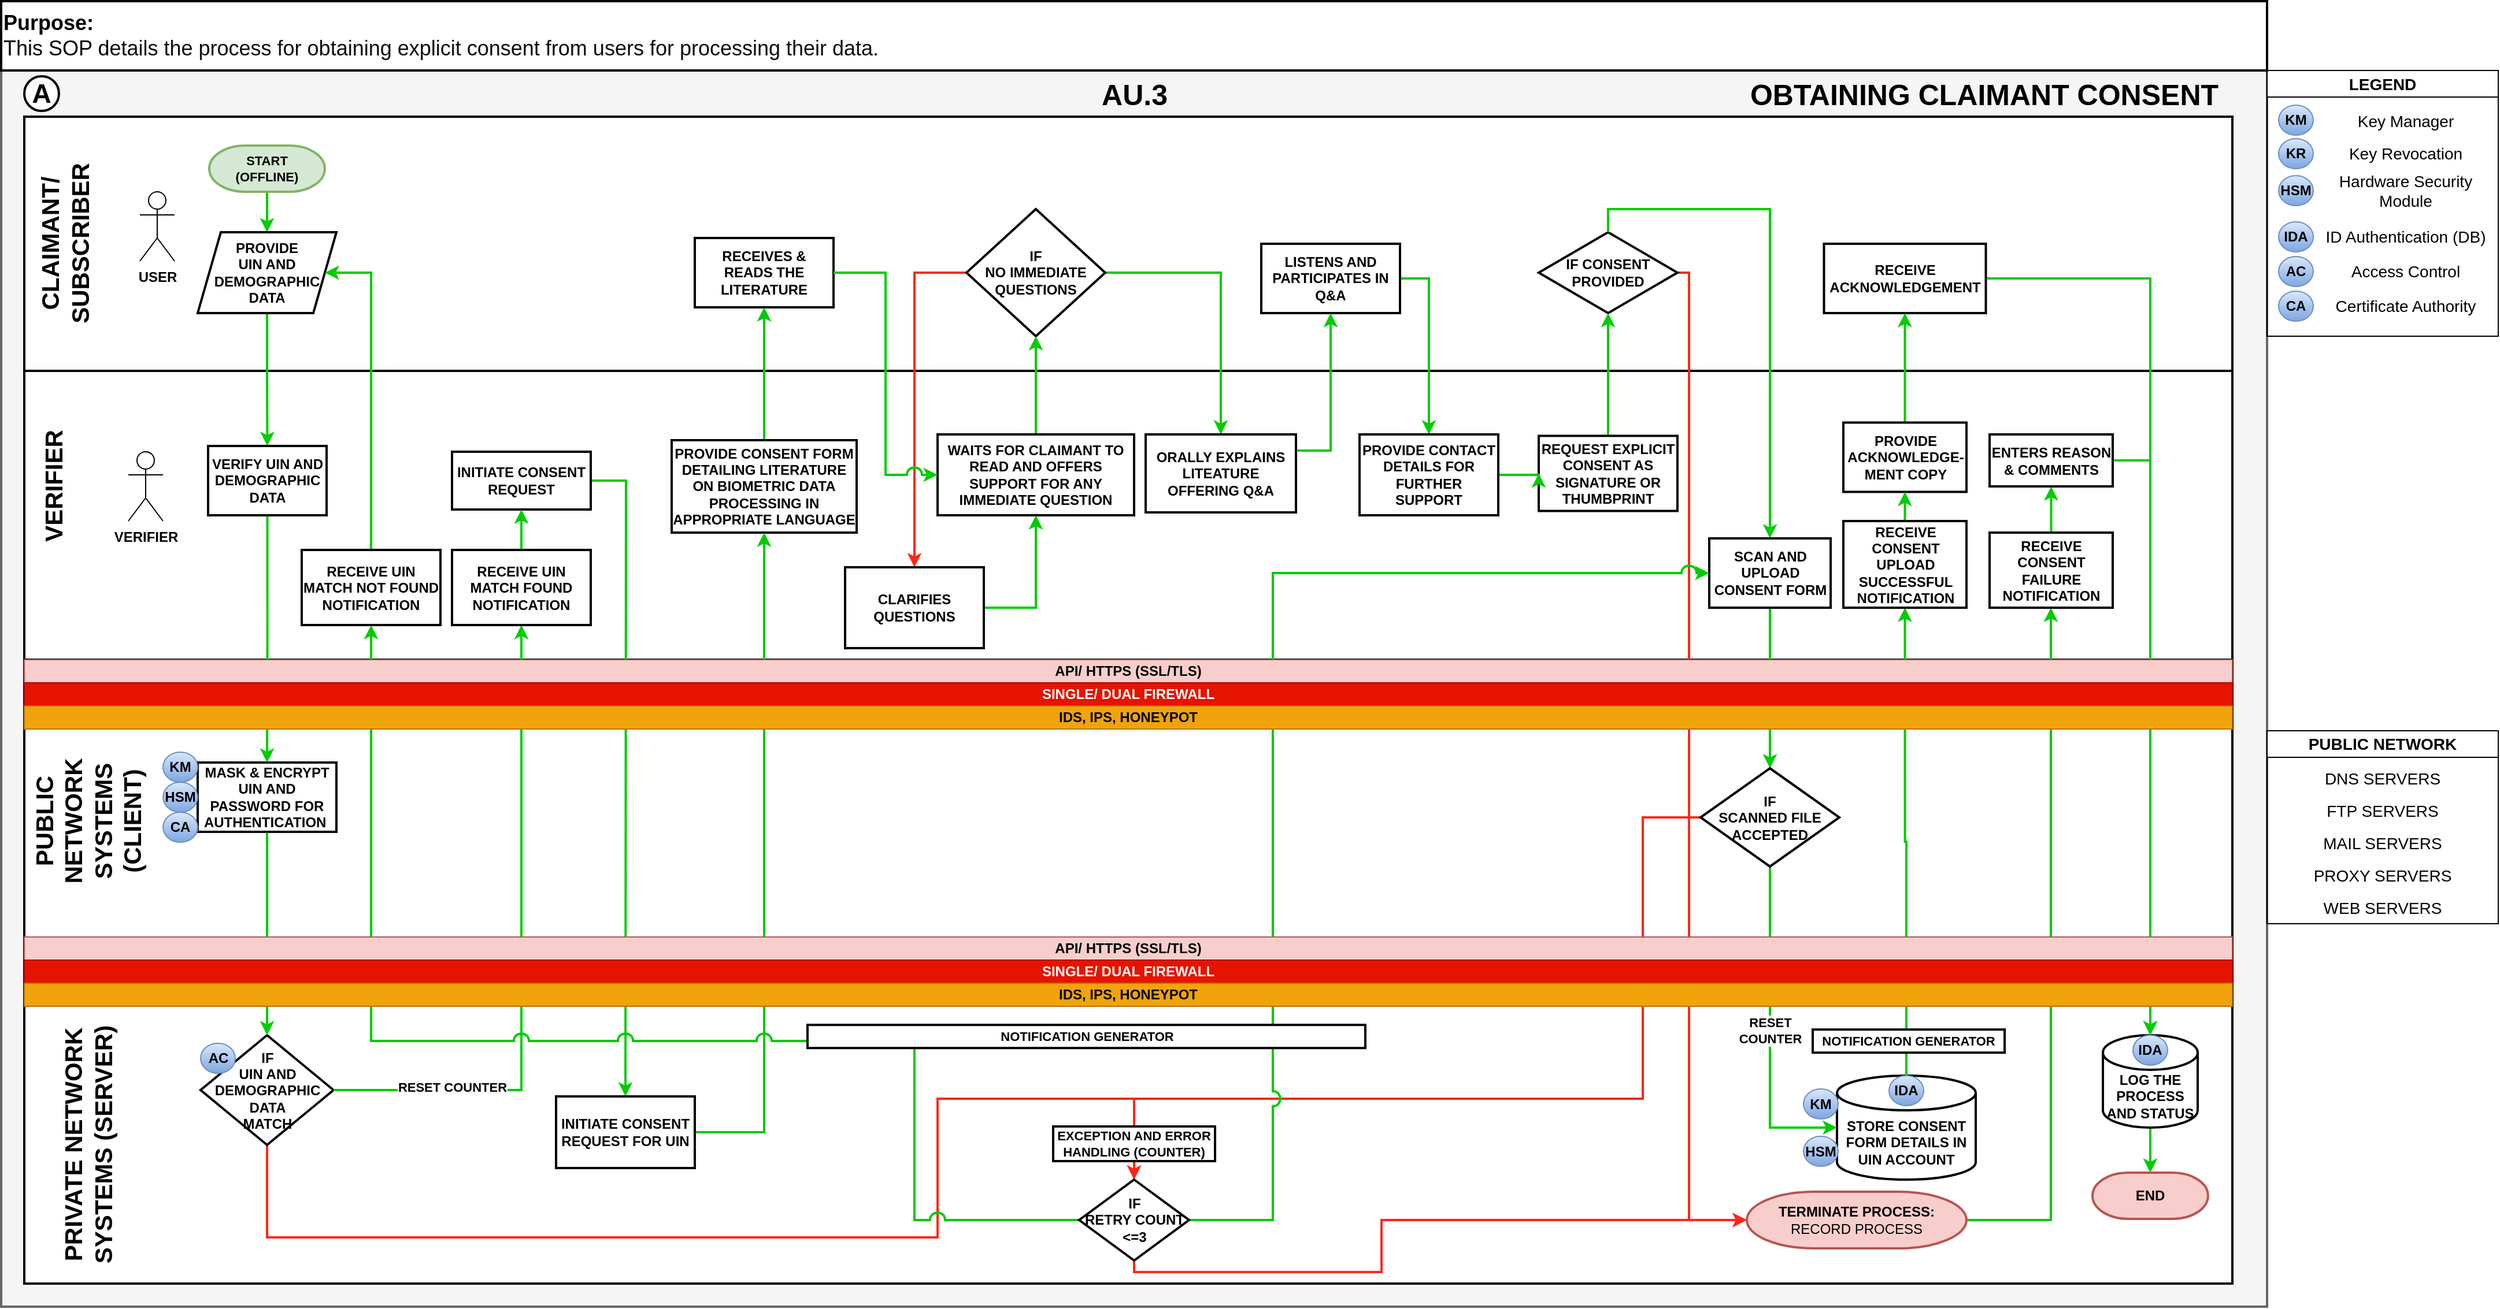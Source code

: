 <mxfile version="24.1.0" type="device">
  <diagram id="tNvNsEMvDkDMT7WeLGfM" name="Page-1">
    <mxGraphModel dx="2970" dy="629" grid="1" gridSize="10" guides="1" tooltips="1" connect="1" arrows="1" fold="1" page="1" pageScale="1" pageWidth="1920" pageHeight="1200" math="0" shadow="0">
      <root>
        <mxCell id="0" />
        <mxCell id="1" parent="0" />
        <mxCell id="E5M4O6Q0sdLkuVF7K7NS-40" value="" style="rounded=0;whiteSpace=wrap;html=1;fontSize=22;fillColor=#f5f5f5;fontColor=#333333;strokeColor=#666666;direction=east;strokeWidth=2;fontStyle=1" parent="1" vertex="1">
          <mxGeometry x="-150" y="120" width="1960" height="1070" as="geometry" />
        </mxCell>
        <mxCell id="_vOd7280G5e7iA6d7c9s-8" value="" style="rounded=0;whiteSpace=wrap;html=1;fontSize=25;strokeWidth=2;fontStyle=1" parent="1" vertex="1">
          <mxGeometry x="-130" y="630" width="1910" height="260" as="geometry" />
        </mxCell>
        <mxCell id="3YjntON_A2WyxVC3kMfs-15" value="" style="rounded=0;whiteSpace=wrap;html=1;fontSize=25;strokeWidth=2;fontStyle=1" parent="1" vertex="1">
          <mxGeometry x="-130" y="890" width="1910" height="280" as="geometry" />
        </mxCell>
        <mxCell id="E5M4O6Q0sdLkuVF7K7NS-34" value="" style="rounded=0;whiteSpace=wrap;html=1;fontSize=25;strokeWidth=2;fontStyle=1" parent="1" vertex="1">
          <mxGeometry x="-130" y="160" width="1910" height="220" as="geometry" />
        </mxCell>
        <mxCell id="E5M4O6Q0sdLkuVF7K7NS-37" value="" style="rounded=0;whiteSpace=wrap;html=1;fontSize=25;strokeWidth=2;fontStyle=1" parent="1" vertex="1">
          <mxGeometry x="-130" y="380" width="1910" height="250" as="geometry" />
        </mxCell>
        <mxCell id="E5M4O6Q0sdLkuVF7K7NS-1" value="AU.3" style="text;html=1;align=center;verticalAlign=middle;resizable=0;points=[];autosize=1;strokeColor=none;fillColor=none;strokeWidth=2;fontStyle=1;fontSize=25;" parent="1" vertex="1">
          <mxGeometry x="790" y="120" width="80" height="40" as="geometry" />
        </mxCell>
        <mxCell id="E5M4O6Q0sdLkuVF7K7NS-2" value="RECEIVES &amp;amp; READS THE LITERATURE" style="rounded=0;whiteSpace=wrap;html=1;strokeWidth=2;fontStyle=1" parent="1" vertex="1">
          <mxGeometry x="450" y="265" width="120" height="60" as="geometry" />
        </mxCell>
        <mxCell id="3YjntON_A2WyxVC3kMfs-30" style="edgeStyle=orthogonalEdgeStyle;rounded=0;orthogonalLoop=1;jettySize=auto;html=1;exitX=1;exitY=0.5;exitDx=0;exitDy=0;entryX=0.5;entryY=0;entryDx=0;entryDy=0;strokeColor=#00CC00;strokeWidth=2;fontStyle=1;" parent="1" source="E5M4O6Q0sdLkuVF7K7NS-3" target="E5M4O6Q0sdLkuVF7K7NS-9" edge="1">
          <mxGeometry relative="1" as="geometry">
            <Array as="points">
              <mxPoint x="905" y="295" />
            </Array>
          </mxGeometry>
        </mxCell>
        <mxCell id="3YjntON_A2WyxVC3kMfs-31" style="edgeStyle=orthogonalEdgeStyle;rounded=0;orthogonalLoop=1;jettySize=auto;html=1;exitX=0;exitY=0.5;exitDx=0;exitDy=0;entryX=0.5;entryY=0;entryDx=0;entryDy=0;strokeColor=#FF2617;strokeWidth=2;fontStyle=1;" parent="1" source="E5M4O6Q0sdLkuVF7K7NS-3" target="E5M4O6Q0sdLkuVF7K7NS-13" edge="1">
          <mxGeometry relative="1" as="geometry" />
        </mxCell>
        <mxCell id="E5M4O6Q0sdLkuVF7K7NS-3" value="IF &lt;br&gt;NO IMMEDIATE QUESTIONS" style="rhombus;whiteSpace=wrap;html=1;strokeWidth=2;fontStyle=1" parent="1" vertex="1">
          <mxGeometry x="685" y="240" width="120" height="110" as="geometry" />
        </mxCell>
        <mxCell id="3YjntON_A2WyxVC3kMfs-11" style="edgeStyle=orthogonalEdgeStyle;rounded=0;orthogonalLoop=1;jettySize=auto;html=1;exitX=1;exitY=0.5;exitDx=0;exitDy=0;entryX=0.5;entryY=0;entryDx=0;entryDy=0;strokeColor=#00CC00;strokeWidth=2;fontStyle=1;" parent="1" source="E5M4O6Q0sdLkuVF7K7NS-4" target="3YjntON_A2WyxVC3kMfs-10" edge="1">
          <mxGeometry relative="1" as="geometry" />
        </mxCell>
        <mxCell id="E5M4O6Q0sdLkuVF7K7NS-4" value="RECEIVE ACKNOWLEDGEMENT" style="rounded=0;whiteSpace=wrap;html=1;strokeWidth=2;fontStyle=1" parent="1" vertex="1">
          <mxGeometry x="1426.75" y="270" width="140" height="60" as="geometry" />
        </mxCell>
        <mxCell id="E5M4O6Q0sdLkuVF7K7NS-24" style="edgeStyle=orthogonalEdgeStyle;rounded=0;orthogonalLoop=1;jettySize=auto;html=1;exitX=0.5;exitY=1;exitDx=0;exitDy=0;entryX=0.5;entryY=0;entryDx=0;entryDy=0;strokeColor=#00CC00;strokeWidth=2;fontStyle=1" parent="1" source="3YjntON_A2WyxVC3kMfs-35" target="3YjntON_A2WyxVC3kMfs-55" edge="1">
          <mxGeometry relative="1" as="geometry" />
        </mxCell>
        <mxCell id="3YjntON_A2WyxVC3kMfs-8" style="edgeStyle=orthogonalEdgeStyle;rounded=0;orthogonalLoop=1;jettySize=auto;html=1;exitX=1;exitY=0.5;exitDx=0;exitDy=0;entryX=0;entryY=0.5;entryDx=0;entryDy=0;entryPerimeter=0;strokeColor=#FF2617;strokeWidth=2;fontStyle=1;" parent="1" source="E5M4O6Q0sdLkuVF7K7NS-5" target="3YjntON_A2WyxVC3kMfs-7" edge="1">
          <mxGeometry relative="1" as="geometry">
            <Array as="points">
              <mxPoint x="1310" y="295" />
              <mxPoint x="1310" y="1115" />
            </Array>
          </mxGeometry>
        </mxCell>
        <mxCell id="E5M4O6Q0sdLkuVF7K7NS-5" value="IF CONSENT PROVIDED" style="rounded=0;whiteSpace=wrap;html=1;strokeWidth=2;fontStyle=1;shape=rhombus;perimeter=rhombusPerimeter;" parent="1" vertex="1">
          <mxGeometry x="1180" y="260" width="120" height="70" as="geometry" />
        </mxCell>
        <mxCell id="E5M4O6Q0sdLkuVF7K7NS-20" style="edgeStyle=orthogonalEdgeStyle;rounded=0;orthogonalLoop=1;jettySize=auto;html=1;exitX=1;exitY=0.5;exitDx=0;exitDy=0;entryX=0.5;entryY=0;entryDx=0;entryDy=0;strokeColor=#00CC00;strokeWidth=2;fontStyle=1" parent="1" source="E5M4O6Q0sdLkuVF7K7NS-6" target="E5M4O6Q0sdLkuVF7K7NS-14" edge="1">
          <mxGeometry relative="1" as="geometry" />
        </mxCell>
        <mxCell id="E5M4O6Q0sdLkuVF7K7NS-6" value="LISTENS AND PARTICIPATES IN Q&amp;amp;A" style="rounded=0;whiteSpace=wrap;html=1;strokeWidth=2;fontStyle=1" parent="1" vertex="1">
          <mxGeometry x="940" y="270" width="120" height="60" as="geometry" />
        </mxCell>
        <mxCell id="3YjntON_A2WyxVC3kMfs-5" style="edgeStyle=orthogonalEdgeStyle;rounded=0;orthogonalLoop=1;jettySize=auto;html=1;exitX=0.5;exitY=0;exitDx=0;exitDy=0;entryX=0.5;entryY=1;entryDx=0;entryDy=0;strokeColor=#00CC00;strokeWidth=2;fontStyle=1;" parent="1" source="E5M4O6Q0sdLkuVF7K7NS-7" target="E5M4O6Q0sdLkuVF7K7NS-2" edge="1">
          <mxGeometry relative="1" as="geometry">
            <mxPoint x="700" y="440" as="sourcePoint" />
          </mxGeometry>
        </mxCell>
        <mxCell id="E5M4O6Q0sdLkuVF7K7NS-7" value="PROVIDE CONSENT FORM DETAILING LITERATURE ON BIOMETRIC DATA PROCESSING IN APPROPRIATE LANGUAGE" style="rounded=0;whiteSpace=wrap;html=1;strokeWidth=2;fontStyle=1" parent="1" vertex="1">
          <mxGeometry x="430" y="440" width="160" height="80" as="geometry" />
        </mxCell>
        <mxCell id="3YjntON_A2WyxVC3kMfs-27" style="edgeStyle=orthogonalEdgeStyle;rounded=0;orthogonalLoop=1;jettySize=auto;html=1;exitX=0.5;exitY=0;exitDx=0;exitDy=0;entryX=0.5;entryY=1;entryDx=0;entryDy=0;strokeColor=#00CC00;strokeWidth=2;fontStyle=1;" parent="1" source="E5M4O6Q0sdLkuVF7K7NS-8" target="E5M4O6Q0sdLkuVF7K7NS-3" edge="1">
          <mxGeometry relative="1" as="geometry" />
        </mxCell>
        <mxCell id="E5M4O6Q0sdLkuVF7K7NS-8" value="WAITS FOR CLAIMANT TO READ AND OFFERS SUPPORT FOR ANY IMMEDIATE QUESTION" style="rounded=0;whiteSpace=wrap;html=1;strokeWidth=2;fontStyle=1" parent="1" vertex="1">
          <mxGeometry x="660" y="435" width="170" height="70" as="geometry" />
        </mxCell>
        <mxCell id="E5M4O6Q0sdLkuVF7K7NS-21" style="edgeStyle=orthogonalEdgeStyle;rounded=0;orthogonalLoop=1;jettySize=auto;html=1;exitX=1;exitY=0.5;exitDx=0;exitDy=0;strokeColor=#00CC00;strokeWidth=2;fontStyle=1;entryX=0.5;entryY=1;entryDx=0;entryDy=0;" parent="1" source="E5M4O6Q0sdLkuVF7K7NS-9" target="E5M4O6Q0sdLkuVF7K7NS-6" edge="1">
          <mxGeometry relative="1" as="geometry">
            <Array as="points">
              <mxPoint x="970" y="449" />
              <mxPoint x="1000" y="449" />
            </Array>
          </mxGeometry>
        </mxCell>
        <mxCell id="E5M4O6Q0sdLkuVF7K7NS-9" value="ORALLY EXPLAINS LITEATURE OFFERING Q&amp;amp;A" style="rounded=0;whiteSpace=wrap;html=1;strokeWidth=2;fontStyle=1" parent="1" vertex="1">
          <mxGeometry x="840" y="435" width="130" height="67.5" as="geometry" />
        </mxCell>
        <mxCell id="3YjntON_A2WyxVC3kMfs-58" style="edgeStyle=orthogonalEdgeStyle;rounded=0;orthogonalLoop=1;jettySize=auto;html=1;exitX=0.5;exitY=0;exitDx=0;exitDy=0;entryX=0.5;entryY=1;entryDx=0;entryDy=0;strokeColor=#00CC00;strokeWidth=2;fontStyle=1;" parent="1" source="E5M4O6Q0sdLkuVF7K7NS-11" target="E5M4O6Q0sdLkuVF7K7NS-4" edge="1">
          <mxGeometry relative="1" as="geometry" />
        </mxCell>
        <mxCell id="E5M4O6Q0sdLkuVF7K7NS-11" value="PROVIDE ACKNOWLEDGE-MENT COPY" style="rounded=0;whiteSpace=wrap;html=1;strokeWidth=2;fontStyle=1" parent="1" vertex="1">
          <mxGeometry x="1443.5" y="424.75" width="106.5" height="60" as="geometry" />
        </mxCell>
        <mxCell id="E5M4O6Q0sdLkuVF7K7NS-23" style="edgeStyle=orthogonalEdgeStyle;rounded=0;orthogonalLoop=1;jettySize=auto;html=1;exitX=0.5;exitY=0;exitDx=0;exitDy=0;strokeColor=#00CC00;strokeWidth=2;fontStyle=1" parent="1" source="E5M4O6Q0sdLkuVF7K7NS-12" target="E5M4O6Q0sdLkuVF7K7NS-5" edge="1">
          <mxGeometry relative="1" as="geometry" />
        </mxCell>
        <mxCell id="E5M4O6Q0sdLkuVF7K7NS-12" value="REQUEST EXPLICIT CONSENT AS SIGNATURE OR THUMBPRINT" style="rounded=0;whiteSpace=wrap;html=1;strokeWidth=2;fontStyle=1" parent="1" vertex="1">
          <mxGeometry x="1180" y="436.25" width="120" height="65" as="geometry" />
        </mxCell>
        <mxCell id="3YjntON_A2WyxVC3kMfs-32" style="edgeStyle=orthogonalEdgeStyle;rounded=0;orthogonalLoop=1;jettySize=auto;html=1;exitX=1;exitY=0.5;exitDx=0;exitDy=0;entryX=0.5;entryY=1;entryDx=0;entryDy=0;strokeColor=#00CC00;strokeWidth=2;fontStyle=1;" parent="1" source="E5M4O6Q0sdLkuVF7K7NS-13" target="E5M4O6Q0sdLkuVF7K7NS-8" edge="1">
          <mxGeometry relative="1" as="geometry" />
        </mxCell>
        <mxCell id="E5M4O6Q0sdLkuVF7K7NS-13" value="CLARIFIES QUESTIONS" style="rounded=0;whiteSpace=wrap;html=1;strokeWidth=2;fontStyle=1" parent="1" vertex="1">
          <mxGeometry x="580" y="550" width="120" height="70" as="geometry" />
        </mxCell>
        <mxCell id="3YjntON_A2WyxVC3kMfs-6" style="edgeStyle=orthogonalEdgeStyle;rounded=0;orthogonalLoop=1;jettySize=auto;html=1;entryX=0;entryY=0.5;entryDx=0;entryDy=0;exitX=1;exitY=0.5;exitDx=0;exitDy=0;strokeColor=#00CC00;strokeWidth=2;fontStyle=1;" parent="1" source="E5M4O6Q0sdLkuVF7K7NS-14" target="E5M4O6Q0sdLkuVF7K7NS-12" edge="1">
          <mxGeometry relative="1" as="geometry" />
        </mxCell>
        <mxCell id="E5M4O6Q0sdLkuVF7K7NS-14" value="PROVIDE CONTACT DETAILS FOR FURTHER SUPPORT" style="rounded=0;whiteSpace=wrap;html=1;strokeWidth=2;fontStyle=1" parent="1" vertex="1">
          <mxGeometry x="1025" y="435" width="120" height="70" as="geometry" />
        </mxCell>
        <mxCell id="E5M4O6Q0sdLkuVF7K7NS-30" value="OBTAINING CLAIMANT CONSENT" style="text;html=1;align=center;verticalAlign=middle;resizable=0;points=[];autosize=1;strokeColor=none;fillColor=none;fontSize=25;fontStyle=1" parent="1" vertex="1">
          <mxGeometry x="1350" y="120" width="430" height="40" as="geometry" />
        </mxCell>
        <mxCell id="E5M4O6Q0sdLkuVF7K7NS-32" value="CLAIMANT/&lt;br style=&quot;font-size: 21px;&quot;&gt;SUBSCRIBER" style="text;html=1;align=center;verticalAlign=middle;resizable=0;points=[];autosize=1;strokeColor=none;fillColor=none;fontSize=21;fontStyle=1;horizontal=0;" parent="1" vertex="1">
          <mxGeometry x="-130" y="195" width="70" height="150" as="geometry" />
        </mxCell>
        <mxCell id="E5M4O6Q0sdLkuVF7K7NS-33" value="VERIFIER" style="text;html=1;align=center;verticalAlign=middle;resizable=0;points=[];autosize=1;strokeColor=none;fillColor=none;fontSize=21;fontStyle=1;horizontal=0;" parent="1" vertex="1">
          <mxGeometry x="-130" y="425" width="50" height="110" as="geometry" />
        </mxCell>
        <mxCell id="3YjntON_A2WyxVC3kMfs-18" style="edgeStyle=orthogonalEdgeStyle;rounded=0;orthogonalLoop=1;jettySize=auto;html=1;exitX=0.5;exitY=1;exitDx=0;exitDy=0;exitPerimeter=0;entryX=0.5;entryY=0;entryDx=0;entryDy=0;fontSize=11;fillColor=default;strokeWidth=2;fontStyle=1;strokeColor=#00CC00;" parent="1" source="3YjntON_A2WyxVC3kMfs-1" target="3YjntON_A2WyxVC3kMfs-17" edge="1">
          <mxGeometry relative="1" as="geometry" />
        </mxCell>
        <mxCell id="3YjntON_A2WyxVC3kMfs-1" value="&lt;b style=&quot;font-size: 11px;&quot;&gt;START&lt;br&gt;(OFFLINE)&lt;br&gt;&lt;/b&gt;" style="strokeWidth=2;html=1;shape=mxgraph.flowchart.terminator;whiteSpace=wrap;fillColor=#d5e8d4;strokeColor=#82b366;fontSize=11;" parent="1" vertex="1">
          <mxGeometry x="30" y="185" width="100" height="40" as="geometry" />
        </mxCell>
        <mxCell id="_vOd7280G5e7iA6d7c9s-45" style="edgeStyle=orthogonalEdgeStyle;rounded=0;orthogonalLoop=1;jettySize=auto;html=1;exitX=1;exitY=0.5;exitDx=0;exitDy=0;exitPerimeter=0;strokeColor=#00CC00;strokeWidth=2;fontStyle=1;" parent="1" source="3YjntON_A2WyxVC3kMfs-7" target="F3yoGy7IdvXtqkMi2CL_-4" edge="1">
          <mxGeometry relative="1" as="geometry">
            <Array as="points">
              <mxPoint x="1623" y="1115" />
            </Array>
          </mxGeometry>
        </mxCell>
        <mxCell id="3YjntON_A2WyxVC3kMfs-7" value="&lt;span style=&quot;border-color: var(--border-color);&quot;&gt;&lt;b&gt;TERMINATE PROCESS:&lt;br&gt;&lt;/b&gt;RECORD PROCESS&lt;br&gt;&lt;/span&gt;" style="strokeWidth=2;html=1;shape=mxgraph.flowchart.terminator;whiteSpace=wrap;fillColor=#f8cecc;strokeColor=#b85450;" parent="1" vertex="1">
          <mxGeometry x="1360" y="1090.5" width="190" height="49" as="geometry" />
        </mxCell>
        <mxCell id="3YjntON_A2WyxVC3kMfs-13" style="edgeStyle=orthogonalEdgeStyle;rounded=0;orthogonalLoop=1;jettySize=auto;html=1;exitX=0.5;exitY=1;exitDx=0;exitDy=0;strokeColor=#00CC00;strokeWidth=2;fontStyle=1;" parent="1" source="3YjntON_A2WyxVC3kMfs-10" target="3YjntON_A2WyxVC3kMfs-12" edge="1">
          <mxGeometry relative="1" as="geometry" />
        </mxCell>
        <mxCell id="3YjntON_A2WyxVC3kMfs-10" value="LOG THE PROCESS AND STATUS" style="rounded=0;whiteSpace=wrap;html=1;strokeWidth=2;fontStyle=1;shape=cylinder3;boundedLbl=1;backgroundOutline=1;size=15;" parent="1" vertex="1">
          <mxGeometry x="1668" y="955" width="82" height="80" as="geometry" />
        </mxCell>
        <mxCell id="3YjntON_A2WyxVC3kMfs-12" value="&lt;b&gt;END&lt;/b&gt;" style="strokeWidth=2;html=1;shape=mxgraph.flowchart.terminator;whiteSpace=wrap;fillColor=#f8cecc;strokeColor=#b85450;" parent="1" vertex="1">
          <mxGeometry x="1659" y="1074" width="100" height="40" as="geometry" />
        </mxCell>
        <mxCell id="3YjntON_A2WyxVC3kMfs-14" value="A" style="ellipse;whiteSpace=wrap;html=1;aspect=fixed;rounded=0;strokeWidth=2;fontStyle=1;fontSize=23;" parent="1" vertex="1">
          <mxGeometry x="-130" y="125" width="30" height="30" as="geometry" />
        </mxCell>
        <mxCell id="3YjntON_A2WyxVC3kMfs-16" value="&lt;font style=&quot;font-size: 21px;&quot;&gt;PRIVATE NETWORK&lt;br style=&quot;border-color: var(--border-color); font-size: 21px;&quot;&gt;SYSTEMS (SERVER)&lt;/font&gt;" style="text;html=1;align=center;verticalAlign=middle;resizable=0;points=[];autosize=1;strokeColor=none;fillColor=none;fontSize=21;fontStyle=1;horizontal=0;" parent="1" vertex="1">
          <mxGeometry x="-110" y="940" width="70" height="220" as="geometry" />
        </mxCell>
        <mxCell id="_vOd7280G5e7iA6d7c9s-19" style="edgeStyle=orthogonalEdgeStyle;rounded=0;orthogonalLoop=1;jettySize=auto;html=1;exitX=0.5;exitY=1;exitDx=0;exitDy=0;entryX=0.5;entryY=0;entryDx=0;entryDy=0;strokeColor=#00CC00;strokeWidth=2;fontStyle=1;" parent="1" source="3YjntON_A2WyxVC3kMfs-17" target="_vOd7280G5e7iA6d7c9s-18" edge="1">
          <mxGeometry relative="1" as="geometry" />
        </mxCell>
        <mxCell id="3YjntON_A2WyxVC3kMfs-17" value="PROVIDE &lt;br&gt;UIN AND DEMOGRAPHIC DATA" style="rounded=0;whiteSpace=wrap;html=1;strokeWidth=2;fontStyle=1;shape=parallelogram;perimeter=parallelogramPerimeter;fixedSize=1;" parent="1" vertex="1">
          <mxGeometry x="20" y="260" width="120" height="70" as="geometry" />
        </mxCell>
        <mxCell id="_vOd7280G5e7iA6d7c9s-30" style="edgeStyle=orthogonalEdgeStyle;rounded=0;orthogonalLoop=1;jettySize=auto;html=1;exitX=1;exitY=0.5;exitDx=0;exitDy=0;entryX=0.5;entryY=0;entryDx=0;entryDy=0;strokeColor=#00CC00;strokeWidth=2;fontStyle=1;" parent="1" source="3YjntON_A2WyxVC3kMfs-19" edge="1">
          <mxGeometry relative="1" as="geometry">
            <mxPoint x="390" y="1008" as="targetPoint" />
          </mxGeometry>
        </mxCell>
        <mxCell id="3YjntON_A2WyxVC3kMfs-19" value="INITIATE CONSENT REQUEST" style="rounded=0;whiteSpace=wrap;html=1;strokeWidth=2;fontStyle=1" parent="1" vertex="1">
          <mxGeometry x="240" y="450" width="120" height="50" as="geometry" />
        </mxCell>
        <mxCell id="3YjntON_A2WyxVC3kMfs-25" style="edgeStyle=orthogonalEdgeStyle;rounded=0;orthogonalLoop=1;jettySize=auto;html=1;exitX=1;exitY=0.5;exitDx=0;exitDy=0;exitPerimeter=0;entryX=0.5;entryY=1;entryDx=0;entryDy=0;strokeColor=#00CC00;strokeWidth=2;fontStyle=1;" parent="1" source="3YjntON_A2WyxVC3kMfs-21" target="E5M4O6Q0sdLkuVF7K7NS-7" edge="1">
          <mxGeometry relative="1" as="geometry" />
        </mxCell>
        <mxCell id="3YjntON_A2WyxVC3kMfs-21" value="INITIATE CONSENT REQUEST FOR UIN" style="rounded=0;whiteSpace=wrap;html=1;strokeWidth=2;fontStyle=1;shape=label;boundedLbl=1;backgroundOutline=1;size=15;" parent="1" vertex="1">
          <mxGeometry x="330" y="1008" width="120" height="62" as="geometry" />
        </mxCell>
        <mxCell id="3YjntON_A2WyxVC3kMfs-39" style="edgeStyle=orthogonalEdgeStyle;rounded=0;orthogonalLoop=1;jettySize=auto;html=1;exitX=0.5;exitY=0;exitDx=0;exitDy=0;exitPerimeter=0;entryX=0.5;entryY=1;entryDx=0;entryDy=0;strokeColor=#00CC00;strokeWidth=2;fontStyle=1;" parent="1" source="_vOd7280G5e7iA6d7c9s-43" target="E5M4O6Q0sdLkuVF7K7NS-11" edge="1">
          <mxGeometry relative="1" as="geometry" />
        </mxCell>
        <mxCell id="3YjntON_A2WyxVC3kMfs-33" value="STORE CONSENT FORM DETAILS IN UIN ACCOUNT" style="rounded=0;whiteSpace=wrap;html=1;strokeWidth=2;fontStyle=1;shape=cylinder3;boundedLbl=1;backgroundOutline=1;size=15;" parent="1" vertex="1">
          <mxGeometry x="1438" y="990" width="120" height="90" as="geometry" />
        </mxCell>
        <mxCell id="3YjntON_A2WyxVC3kMfs-34" value="IDA" style="ellipse;whiteSpace=wrap;html=1;fillColor=#dae8fc;strokeColor=#6c8ebf;gradientColor=#7ea6e0;fontStyle=1" parent="1" vertex="1">
          <mxGeometry x="1483" y="990" width="30" height="26" as="geometry" />
        </mxCell>
        <mxCell id="3YjntON_A2WyxVC3kMfs-37" value="" style="edgeStyle=orthogonalEdgeStyle;rounded=0;orthogonalLoop=1;jettySize=auto;html=1;exitX=0.5;exitY=0;exitDx=0;exitDy=0;entryX=0.5;entryY=0;entryDx=0;entryDy=0;strokeColor=#00CC00;strokeWidth=2;fontStyle=1" parent="1" source="E5M4O6Q0sdLkuVF7K7NS-5" target="3YjntON_A2WyxVC3kMfs-35" edge="1">
          <mxGeometry relative="1" as="geometry">
            <mxPoint x="1390" y="260" as="sourcePoint" />
            <mxPoint x="1560" y="660" as="targetPoint" />
          </mxGeometry>
        </mxCell>
        <mxCell id="3YjntON_A2WyxVC3kMfs-35" value="SCAN AND UPLOAD CONSENT FORM" style="rounded=0;whiteSpace=wrap;html=1;strokeWidth=2;fontStyle=1" parent="1" vertex="1">
          <mxGeometry x="1327.5" y="525" width="105" height="60" as="geometry" />
        </mxCell>
        <mxCell id="3YjntON_A2WyxVC3kMfs-40" value="IDA" style="ellipse;whiteSpace=wrap;html=1;fillColor=#dae8fc;strokeColor=#6c8ebf;gradientColor=#7ea6e0;fontStyle=1" parent="1" vertex="1">
          <mxGeometry x="1694" y="955" width="30" height="26" as="geometry" />
        </mxCell>
        <mxCell id="3YjntON_A2WyxVC3kMfs-56" style="edgeStyle=orthogonalEdgeStyle;rounded=0;orthogonalLoop=1;jettySize=auto;html=1;exitX=0;exitY=0.5;exitDx=0;exitDy=0;strokeColor=#FF2617;strokeWidth=2;fontStyle=1;" parent="1" source="3YjntON_A2WyxVC3kMfs-55" target="_vOd7280G5e7iA6d7c9s-28" edge="1">
          <mxGeometry relative="1" as="geometry">
            <Array as="points">
              <mxPoint x="1270" y="767" />
              <mxPoint x="1270" y="1010" />
              <mxPoint x="830" y="1010" />
            </Array>
          </mxGeometry>
        </mxCell>
        <mxCell id="3YjntON_A2WyxVC3kMfs-57" value="RESET&lt;br&gt;COUNTER" style="edgeStyle=orthogonalEdgeStyle;rounded=0;orthogonalLoop=1;jettySize=auto;html=1;entryX=0;entryY=0.5;entryDx=0;entryDy=0;entryPerimeter=0;strokeColor=#00CC00;strokeWidth=2;fontStyle=1;exitX=0.5;exitY=1;exitDx=0;exitDy=0;" parent="1" source="3YjntON_A2WyxVC3kMfs-55" target="3YjntON_A2WyxVC3kMfs-33" edge="1">
          <mxGeometry relative="1" as="geometry" />
        </mxCell>
        <mxCell id="3YjntON_A2WyxVC3kMfs-55" value="IF &lt;br&gt;SCANNED FILE ACCEPTED" style="rounded=0;whiteSpace=wrap;html=1;strokeWidth=2;fontStyle=1;shape=rhombus;perimeter=rhombusPerimeter;" parent="1" vertex="1">
          <mxGeometry x="1320" y="724" width="120" height="85" as="geometry" />
        </mxCell>
        <mxCell id="3YjntON_A2WyxVC3kMfs-63" value="KM" style="ellipse;whiteSpace=wrap;html=1;fillColor=#dae8fc;strokeColor=#6c8ebf;gradientColor=#7ea6e0;fontStyle=1" parent="1" vertex="1">
          <mxGeometry x="1409" y="1001.5" width="30" height="26" as="geometry" />
        </mxCell>
        <mxCell id="3YjntON_A2WyxVC3kMfs-64" value="HSM" style="ellipse;whiteSpace=wrap;html=1;fillColor=#dae8fc;strokeColor=#6c8ebf;gradientColor=#7ea6e0;fontStyle=1" parent="1" vertex="1">
          <mxGeometry x="1409" y="1042.5" width="30" height="26" as="geometry" />
        </mxCell>
        <mxCell id="_vOd7280G5e7iA6d7c9s-1" value="USER" style="shape=umlActor;verticalLabelPosition=bottom;verticalAlign=top;html=1;outlineConnect=0;fontStyle=1" parent="1" vertex="1">
          <mxGeometry x="-30" y="225" width="30" height="60" as="geometry" />
        </mxCell>
        <mxCell id="_vOd7280G5e7iA6d7c9s-2" value="VERIFIER" style="shape=umlActor;verticalLabelPosition=bottom;verticalAlign=top;html=1;outlineConnect=0;fontStyle=1" parent="1" vertex="1">
          <mxGeometry x="-40" y="450" width="30" height="60" as="geometry" />
        </mxCell>
        <mxCell id="_vOd7280G5e7iA6d7c9s-9" value="&lt;font style=&quot;font-size: 21px;&quot;&gt;PUBLIC &lt;br&gt;NETWORK&lt;br style=&quot;border-color: var(--border-color); font-size: 21px;&quot;&gt;SYSTEMS &lt;br&gt;(CLIENT)&lt;/font&gt;" style="text;html=1;align=center;verticalAlign=middle;resizable=0;points=[];autosize=1;strokeColor=none;fillColor=none;fontSize=21;fontStyle=1;horizontal=0;" parent="1" vertex="1">
          <mxGeometry x="-135" y="710" width="120" height="120" as="geometry" />
        </mxCell>
        <mxCell id="_vOd7280G5e7iA6d7c9s-22" style="edgeStyle=orthogonalEdgeStyle;rounded=0;orthogonalLoop=1;jettySize=auto;html=1;exitX=0.5;exitY=0;exitDx=0;exitDy=0;entryX=0.5;entryY=1;entryDx=0;entryDy=0;strokeColor=#00CC00;strokeWidth=2;fontStyle=1;" parent="1" source="_vOd7280G5e7iA6d7c9s-23" target="3YjntON_A2WyxVC3kMfs-19" edge="1">
          <mxGeometry relative="1" as="geometry" />
        </mxCell>
        <mxCell id="_vOd7280G5e7iA6d7c9s-27" style="edgeStyle=orthogonalEdgeStyle;rounded=0;orthogonalLoop=1;jettySize=auto;html=1;exitX=0.5;exitY=1;exitDx=0;exitDy=0;strokeColor=#FF2617;strokeWidth=2;fontStyle=1;" parent="1" source="_vOd7280G5e7iA6d7c9s-12" target="_vOd7280G5e7iA6d7c9s-28" edge="1">
          <mxGeometry relative="1" as="geometry">
            <Array as="points">
              <mxPoint x="80" y="1130" />
              <mxPoint x="660" y="1130" />
              <mxPoint x="660" y="1010" />
              <mxPoint x="830" y="1010" />
            </Array>
          </mxGeometry>
        </mxCell>
        <mxCell id="_vOd7280G5e7iA6d7c9s-12" value="IF &lt;br&gt;UIN AND DEMOGRAPHIC &lt;br&gt;DATA &lt;br&gt;MATCH" style="rhombus;whiteSpace=wrap;html=1;strokeWidth=2;fontStyle=1" parent="1" vertex="1">
          <mxGeometry x="22.5" y="955" width="115" height="95" as="geometry" />
        </mxCell>
        <mxCell id="_vOd7280G5e7iA6d7c9s-13" value="AC" style="ellipse;whiteSpace=wrap;html=1;fillColor=#dae8fc;strokeColor=#6c8ebf;gradientColor=#7ea6e0;fontStyle=1" parent="1" vertex="1">
          <mxGeometry x="22.5" y="962" width="30" height="26" as="geometry" />
        </mxCell>
        <mxCell id="_vOd7280G5e7iA6d7c9s-21" style="edgeStyle=orthogonalEdgeStyle;rounded=0;orthogonalLoop=1;jettySize=auto;html=1;exitX=0.5;exitY=1;exitDx=0;exitDy=0;entryX=0.5;entryY=0;entryDx=0;entryDy=0;strokeColor=#00CC00;strokeWidth=2;fontStyle=1;" parent="1" source="_vOd7280G5e7iA6d7c9s-14" target="_vOd7280G5e7iA6d7c9s-12" edge="1">
          <mxGeometry relative="1" as="geometry" />
        </mxCell>
        <mxCell id="_vOd7280G5e7iA6d7c9s-14" value="MASK &amp;amp; ENCRYPT UIN AND PASSWORD FOR AUTHENTICATION&amp;nbsp;" style="rounded=0;whiteSpace=wrap;html=1;strokeWidth=2;fontStyle=1" parent="1" vertex="1">
          <mxGeometry x="20" y="719" width="120" height="60" as="geometry" />
        </mxCell>
        <mxCell id="_vOd7280G5e7iA6d7c9s-15" value="KM" style="ellipse;whiteSpace=wrap;html=1;fillColor=#dae8fc;strokeColor=#6c8ebf;gradientColor=#7ea6e0;fontStyle=1" parent="1" vertex="1">
          <mxGeometry x="-10" y="710" width="30" height="26" as="geometry" />
        </mxCell>
        <mxCell id="_vOd7280G5e7iA6d7c9s-16" value="HSM" style="ellipse;whiteSpace=wrap;html=1;fillColor=#dae8fc;strokeColor=#6c8ebf;gradientColor=#7ea6e0;fontStyle=1" parent="1" vertex="1">
          <mxGeometry x="-10" y="736" width="30" height="26" as="geometry" />
        </mxCell>
        <mxCell id="_vOd7280G5e7iA6d7c9s-17" value="CA" style="ellipse;whiteSpace=wrap;html=1;fillColor=#dae8fc;strokeColor=#6c8ebf;gradientColor=#7ea6e0;fontStyle=1" parent="1" vertex="1">
          <mxGeometry x="-10" y="762" width="30" height="26" as="geometry" />
        </mxCell>
        <mxCell id="_vOd7280G5e7iA6d7c9s-20" style="edgeStyle=orthogonalEdgeStyle;rounded=0;orthogonalLoop=1;jettySize=auto;html=1;exitX=0.5;exitY=1;exitDx=0;exitDy=0;entryX=0.5;entryY=0;entryDx=0;entryDy=0;strokeColor=#00CC00;strokeWidth=2;fontStyle=1;" parent="1" source="_vOd7280G5e7iA6d7c9s-18" target="_vOd7280G5e7iA6d7c9s-14" edge="1">
          <mxGeometry relative="1" as="geometry" />
        </mxCell>
        <mxCell id="_vOd7280G5e7iA6d7c9s-18" value="VERIFY UIN AND DEMOGRAPHIC DATA" style="rounded=0;whiteSpace=wrap;html=1;strokeWidth=2;fontStyle=1" parent="1" vertex="1">
          <mxGeometry x="29" y="445" width="102.5" height="60" as="geometry" />
        </mxCell>
        <mxCell id="_vOd7280G5e7iA6d7c9s-24" value="RESET COUNTER" style="edgeStyle=orthogonalEdgeStyle;rounded=0;orthogonalLoop=1;jettySize=auto;html=1;exitX=1;exitY=0.5;exitDx=0;exitDy=0;entryX=0.5;entryY=1;entryDx=0;entryDy=0;strokeColor=#00CC00;strokeWidth=2;fontStyle=1;" parent="1" source="_vOd7280G5e7iA6d7c9s-12" target="_vOd7280G5e7iA6d7c9s-23" edge="1">
          <mxGeometry x="-0.637" y="3" relative="1" as="geometry">
            <mxPoint x="138" y="1001" as="sourcePoint" />
            <mxPoint x="223" y="500" as="targetPoint" />
            <mxPoint as="offset" />
          </mxGeometry>
        </mxCell>
        <mxCell id="_vOd7280G5e7iA6d7c9s-23" value="RECEIVE UIN MATCH FOUND NOTIFICATION" style="rounded=0;whiteSpace=wrap;html=1;strokeWidth=2;fontStyle=1" parent="1" vertex="1">
          <mxGeometry x="240" y="535" width="120" height="65" as="geometry" />
        </mxCell>
        <mxCell id="_vOd7280G5e7iA6d7c9s-26" style="edgeStyle=orthogonalEdgeStyle;rounded=0;orthogonalLoop=1;jettySize=auto;html=1;exitX=0.5;exitY=0;exitDx=0;exitDy=0;entryX=1;entryY=0.5;entryDx=0;entryDy=0;strokeColor=#00CC00;strokeWidth=2;fontStyle=1;" parent="1" source="_vOd7280G5e7iA6d7c9s-25" target="3YjntON_A2WyxVC3kMfs-17" edge="1">
          <mxGeometry relative="1" as="geometry">
            <Array as="points">
              <mxPoint x="170" y="295" />
            </Array>
          </mxGeometry>
        </mxCell>
        <mxCell id="_vOd7280G5e7iA6d7c9s-25" value="RECEIVE UIN MATCH NOT FOUND NOTIFICATION" style="rounded=0;whiteSpace=wrap;html=1;strokeWidth=2;fontStyle=1" parent="1" vertex="1">
          <mxGeometry x="110" y="535" width="120" height="65" as="geometry" />
        </mxCell>
        <mxCell id="_vOd7280G5e7iA6d7c9s-29" style="edgeStyle=orthogonalEdgeStyle;rounded=0;orthogonalLoop=1;jettySize=auto;html=1;exitX=0;exitY=0.5;exitDx=0;exitDy=0;entryX=0.5;entryY=1;entryDx=0;entryDy=0;strokeColor=#00CC00;strokeWidth=2;fontStyle=1;jumpStyle=arc;jumpSize=11;" parent="1" source="_vOd7280G5e7iA6d7c9s-28" target="_vOd7280G5e7iA6d7c9s-25" edge="1">
          <mxGeometry relative="1" as="geometry">
            <Array as="points">
              <mxPoint x="640" y="1115" />
              <mxPoint x="640" y="960" />
              <mxPoint x="170" y="960" />
            </Array>
          </mxGeometry>
        </mxCell>
        <mxCell id="_vOd7280G5e7iA6d7c9s-40" style="edgeStyle=orthogonalEdgeStyle;rounded=0;orthogonalLoop=1;jettySize=auto;html=1;exitX=0.5;exitY=1;exitDx=0;exitDy=0;entryX=0;entryY=0.5;entryDx=0;entryDy=0;entryPerimeter=0;strokeColor=#FF2617;strokeWidth=2;fontStyle=1;" parent="1" source="_vOd7280G5e7iA6d7c9s-28" target="3YjntON_A2WyxVC3kMfs-7" edge="1">
          <mxGeometry relative="1" as="geometry">
            <Array as="points">
              <mxPoint x="830" y="1160" />
              <mxPoint x="1044" y="1160" />
              <mxPoint x="1044" y="1115" />
            </Array>
          </mxGeometry>
        </mxCell>
        <mxCell id="F3yoGy7IdvXtqkMi2CL_-3" style="edgeStyle=orthogonalEdgeStyle;rounded=0;orthogonalLoop=1;jettySize=auto;html=1;exitX=1;exitY=0.5;exitDx=0;exitDy=0;entryX=0;entryY=0.5;entryDx=0;entryDy=0;strokeColor=#00CC00;strokeWidth=2;fontStyle=1;jumpStyle=arc;jumpSize=11;" parent="1" source="_vOd7280G5e7iA6d7c9s-28" target="3YjntON_A2WyxVC3kMfs-35" edge="1">
          <mxGeometry relative="1" as="geometry">
            <Array as="points">
              <mxPoint x="950" y="1115" />
              <mxPoint x="950" y="555" />
            </Array>
          </mxGeometry>
        </mxCell>
        <mxCell id="_vOd7280G5e7iA6d7c9s-28" value="IF &lt;br&gt;RETRY COUNT &lt;br&gt;&amp;lt;=3" style="rounded=0;whiteSpace=wrap;html=1;fontStyle=1;strokeWidth=2;shape=rhombus;perimeter=rhombusPerimeter;" parent="1" vertex="1">
          <mxGeometry x="782.5" y="1080" width="95" height="70" as="geometry" />
        </mxCell>
        <mxCell id="_vOd7280G5e7iA6d7c9s-31" value="NOTIFICATION GENERATOR" style="rounded=0;whiteSpace=wrap;html=1;fontStyle=1;strokeWidth=2;fontSize=11;fillColor=default;strokeColor=default;" parent="1" vertex="1">
          <mxGeometry x="547.5" y="946.12" width="482.5" height="20" as="geometry" />
        </mxCell>
        <mxCell id="_vOd7280G5e7iA6d7c9s-32" value="EXCEPTION AND ERROR HANDLING (COUNTER)" style="rounded=0;whiteSpace=wrap;html=1;fontStyle=1;strokeWidth=2;fontSize=11;shape=label;boundedLbl=1;backgroundOutline=1;size=9.769;" parent="1" vertex="1">
          <mxGeometry x="760" y="1034" width="140" height="30" as="geometry" />
        </mxCell>
        <mxCell id="_vOd7280G5e7iA6d7c9s-44" value="" style="edgeStyle=orthogonalEdgeStyle;rounded=0;orthogonalLoop=1;jettySize=auto;html=1;exitX=0.5;exitY=0;exitDx=0;exitDy=0;exitPerimeter=0;entryX=0.5;entryY=1;entryDx=0;entryDy=0;strokeColor=#00CC00;strokeWidth=2;fontStyle=1;" parent="1" source="3YjntON_A2WyxVC3kMfs-33" target="_vOd7280G5e7iA6d7c9s-43" edge="1">
          <mxGeometry relative="1" as="geometry">
            <mxPoint x="1514" y="1034" as="sourcePoint" />
            <mxPoint x="1516" y="485" as="targetPoint" />
          </mxGeometry>
        </mxCell>
        <mxCell id="_vOd7280G5e7iA6d7c9s-43" value="RECEIVE CONSENT UPLOAD SUCCESSFUL NOTIFICATION" style="rounded=0;whiteSpace=wrap;html=1;strokeWidth=2;fontStyle=1" parent="1" vertex="1">
          <mxGeometry x="1443.5" y="510" width="106.5" height="75" as="geometry" />
        </mxCell>
        <mxCell id="_vOd7280G5e7iA6d7c9s-42" value="NOTIFICATION GENERATOR" style="rounded=0;whiteSpace=wrap;html=1;fontStyle=1;strokeWidth=2;fontSize=11;fillColor=default;strokeColor=default;" parent="1" vertex="1">
          <mxGeometry x="1417" y="950.12" width="166" height="20" as="geometry" />
        </mxCell>
        <mxCell id="_vOd7280G5e7iA6d7c9s-46" value="&lt;font style=&quot;font-size: 14px;&quot;&gt;LEGEND&lt;/font&gt;" style="swimlane;whiteSpace=wrap;html=1;" parent="1" vertex="1">
          <mxGeometry x="1810" y="120" width="200" height="230" as="geometry" />
        </mxCell>
        <mxCell id="_vOd7280G5e7iA6d7c9s-47" value="KM" style="ellipse;whiteSpace=wrap;html=1;fillColor=#dae8fc;strokeColor=#6c8ebf;gradientColor=#7ea6e0;fontStyle=1" parent="_vOd7280G5e7iA6d7c9s-46" vertex="1">
          <mxGeometry x="10" y="30" width="30" height="26" as="geometry" />
        </mxCell>
        <mxCell id="_vOd7280G5e7iA6d7c9s-48" value="IDA" style="ellipse;whiteSpace=wrap;html=1;fillColor=#dae8fc;strokeColor=#6c8ebf;gradientColor=#7ea6e0;fontStyle=1" parent="_vOd7280G5e7iA6d7c9s-46" vertex="1">
          <mxGeometry x="10" y="131" width="30" height="26" as="geometry" />
        </mxCell>
        <mxCell id="_vOd7280G5e7iA6d7c9s-49" value="HSM" style="ellipse;whiteSpace=wrap;html=1;fillColor=#dae8fc;strokeColor=#6c8ebf;gradientColor=#7ea6e0;fontStyle=1" parent="_vOd7280G5e7iA6d7c9s-46" vertex="1">
          <mxGeometry x="10" y="91" width="30" height="26" as="geometry" />
        </mxCell>
        <mxCell id="_vOd7280G5e7iA6d7c9s-50" value="KR" style="ellipse;whiteSpace=wrap;html=1;fillColor=#dae8fc;strokeColor=#6c8ebf;gradientColor=#7ea6e0;fontStyle=1" parent="_vOd7280G5e7iA6d7c9s-46" vertex="1">
          <mxGeometry x="10" y="59" width="30" height="26" as="geometry" />
        </mxCell>
        <mxCell id="_vOd7280G5e7iA6d7c9s-51" value="Key Manager" style="text;html=1;strokeColor=none;fillColor=none;align=center;verticalAlign=middle;whiteSpace=wrap;rounded=0;fontSize=14;" parent="_vOd7280G5e7iA6d7c9s-46" vertex="1">
          <mxGeometry x="40" y="30" width="160" height="28" as="geometry" />
        </mxCell>
        <mxCell id="_vOd7280G5e7iA6d7c9s-52" value="Key Revocation" style="text;html=1;strokeColor=none;fillColor=none;align=center;verticalAlign=middle;whiteSpace=wrap;rounded=0;fontSize=14;" parent="_vOd7280G5e7iA6d7c9s-46" vertex="1">
          <mxGeometry x="40" y="58" width="160" height="28" as="geometry" />
        </mxCell>
        <mxCell id="_vOd7280G5e7iA6d7c9s-53" value="Hardware Security Module" style="text;html=1;strokeColor=none;fillColor=none;align=center;verticalAlign=middle;whiteSpace=wrap;rounded=0;fontSize=14;" parent="_vOd7280G5e7iA6d7c9s-46" vertex="1">
          <mxGeometry x="40" y="90" width="160" height="28" as="geometry" />
        </mxCell>
        <mxCell id="_vOd7280G5e7iA6d7c9s-54" value="ID Authentication (DB)" style="text;html=1;strokeColor=none;fillColor=none;align=center;verticalAlign=middle;whiteSpace=wrap;rounded=0;fontSize=14;" parent="_vOd7280G5e7iA6d7c9s-46" vertex="1">
          <mxGeometry x="40" y="130" width="160" height="28" as="geometry" />
        </mxCell>
        <mxCell id="_vOd7280G5e7iA6d7c9s-55" value="AC" style="ellipse;whiteSpace=wrap;html=1;fillColor=#dae8fc;strokeColor=#6c8ebf;gradientColor=#7ea6e0;fontStyle=1" parent="_vOd7280G5e7iA6d7c9s-46" vertex="1">
          <mxGeometry x="10" y="161" width="30" height="26" as="geometry" />
        </mxCell>
        <mxCell id="_vOd7280G5e7iA6d7c9s-56" value="Access Control" style="text;html=1;strokeColor=none;fillColor=none;align=center;verticalAlign=middle;whiteSpace=wrap;rounded=0;fontSize=14;" parent="_vOd7280G5e7iA6d7c9s-46" vertex="1">
          <mxGeometry x="40" y="160" width="160" height="28" as="geometry" />
        </mxCell>
        <mxCell id="_vOd7280G5e7iA6d7c9s-57" value="Certificate Authority" style="text;html=1;strokeColor=none;fillColor=none;align=center;verticalAlign=middle;whiteSpace=wrap;rounded=0;fontSize=14;" parent="_vOd7280G5e7iA6d7c9s-46" vertex="1">
          <mxGeometry x="40" y="190" width="160" height="28" as="geometry" />
        </mxCell>
        <mxCell id="_vOd7280G5e7iA6d7c9s-58" value="CA" style="ellipse;whiteSpace=wrap;html=1;fillColor=#dae8fc;strokeColor=#6c8ebf;gradientColor=#7ea6e0;fontStyle=1" parent="_vOd7280G5e7iA6d7c9s-46" vertex="1">
          <mxGeometry x="10" y="191" width="30" height="26" as="geometry" />
        </mxCell>
        <mxCell id="_vOd7280G5e7iA6d7c9s-59" value="&lt;font style=&quot;font-size: 14px;&quot;&gt;PUBLIC NETWORK&lt;/font&gt;" style="swimlane;whiteSpace=wrap;html=1;" parent="1" vertex="1">
          <mxGeometry x="1810" y="691.5" width="200" height="167" as="geometry" />
        </mxCell>
        <mxCell id="_vOd7280G5e7iA6d7c9s-60" value="DNS SERVERS" style="text;html=1;strokeColor=none;fillColor=none;align=center;verticalAlign=middle;whiteSpace=wrap;rounded=0;fontSize=14;" parent="_vOd7280G5e7iA6d7c9s-59" vertex="1">
          <mxGeometry y="27" width="200" height="28" as="geometry" />
        </mxCell>
        <mxCell id="_vOd7280G5e7iA6d7c9s-61" value="FTP SERVERS" style="text;html=1;strokeColor=none;fillColor=none;align=center;verticalAlign=middle;whiteSpace=wrap;rounded=0;fontSize=14;" parent="_vOd7280G5e7iA6d7c9s-59" vertex="1">
          <mxGeometry y="55" width="200" height="28" as="geometry" />
        </mxCell>
        <mxCell id="_vOd7280G5e7iA6d7c9s-62" value="MAIL SERVERS" style="text;html=1;strokeColor=none;fillColor=none;align=center;verticalAlign=middle;whiteSpace=wrap;rounded=0;fontSize=14;" parent="_vOd7280G5e7iA6d7c9s-59" vertex="1">
          <mxGeometry y="83" width="200" height="28" as="geometry" />
        </mxCell>
        <mxCell id="_vOd7280G5e7iA6d7c9s-63" value="PROXY SERVERS" style="text;html=1;strokeColor=none;fillColor=none;align=center;verticalAlign=middle;whiteSpace=wrap;rounded=0;fontSize=14;" parent="_vOd7280G5e7iA6d7c9s-59" vertex="1">
          <mxGeometry y="111" width="200" height="28" as="geometry" />
        </mxCell>
        <mxCell id="_vOd7280G5e7iA6d7c9s-64" value="WEB SERVERS" style="text;html=1;strokeColor=none;fillColor=none;align=center;verticalAlign=middle;whiteSpace=wrap;rounded=0;fontSize=14;" parent="_vOd7280G5e7iA6d7c9s-59" vertex="1">
          <mxGeometry y="139" width="200" height="28" as="geometry" />
        </mxCell>
        <mxCell id="F3yoGy7IdvXtqkMi2CL_-6" style="edgeStyle=orthogonalEdgeStyle;rounded=0;orthogonalLoop=1;jettySize=auto;html=1;exitX=0.5;exitY=0;exitDx=0;exitDy=0;entryX=0.5;entryY=1;entryDx=0;entryDy=0;strokeColor=#00CC00;strokeWidth=2;fontStyle=1;" parent="1" source="F3yoGy7IdvXtqkMi2CL_-4" target="F3yoGy7IdvXtqkMi2CL_-5" edge="1">
          <mxGeometry relative="1" as="geometry" />
        </mxCell>
        <mxCell id="F3yoGy7IdvXtqkMi2CL_-4" value="RECEIVE CONSENT FAILURE NOTIFICATION" style="rounded=0;whiteSpace=wrap;html=1;strokeWidth=2;fontStyle=1" parent="1" vertex="1">
          <mxGeometry x="1570" y="520" width="106.5" height="65" as="geometry" />
        </mxCell>
        <mxCell id="F3yoGy7IdvXtqkMi2CL_-7" style="edgeStyle=orthogonalEdgeStyle;rounded=0;orthogonalLoop=1;jettySize=auto;html=1;exitX=1;exitY=0.5;exitDx=0;exitDy=0;strokeColor=#00CC00;strokeWidth=2;fontStyle=1;" parent="1" source="F3yoGy7IdvXtqkMi2CL_-5" target="3YjntON_A2WyxVC3kMfs-10" edge="1">
          <mxGeometry relative="1" as="geometry" />
        </mxCell>
        <mxCell id="F3yoGy7IdvXtqkMi2CL_-5" value="ENTERS REASON &amp;amp; COMMENTS" style="rounded=0;whiteSpace=wrap;html=1;strokeWidth=2;fontStyle=1" parent="1" vertex="1">
          <mxGeometry x="1570" y="435" width="106.5" height="45" as="geometry" />
        </mxCell>
        <mxCell id="_vOd7280G5e7iA6d7c9s-35" value="" style="group" parent="1" vertex="1" connectable="0">
          <mxGeometry x="-130" y="870" width="1910" height="60" as="geometry" />
        </mxCell>
        <mxCell id="_vOd7280G5e7iA6d7c9s-36" value="API/ HTTPS (SSL/TLS)" style="shape=label;whiteSpace=wrap;html=1;boundedLbl=1;backgroundOutline=1;darkOpacity=0.05;darkOpacity2=0.1;fillColor=#f8cecc;strokeColor=#b85450;rounded=0;fontStyle=1" parent="_vOd7280G5e7iA6d7c9s-35" vertex="1">
          <mxGeometry width="1910" height="20" as="geometry" />
        </mxCell>
        <mxCell id="_vOd7280G5e7iA6d7c9s-37" value="" style="group" parent="_vOd7280G5e7iA6d7c9s-35" vertex="1" connectable="0">
          <mxGeometry y="20" width="1910" height="40" as="geometry" />
        </mxCell>
        <mxCell id="_vOd7280G5e7iA6d7c9s-38" value="&lt;b&gt;SINGLE/ DUAL FIREWALL&lt;/b&gt;" style="shape=label;whiteSpace=wrap;html=1;boundedLbl=1;backgroundOutline=1;darkOpacity=0.05;darkOpacity2=0.1;fillColor=#e51400;fontColor=#ffffff;strokeColor=#B20000;rounded=0;" parent="_vOd7280G5e7iA6d7c9s-37" vertex="1">
          <mxGeometry width="1910" height="20" as="geometry" />
        </mxCell>
        <mxCell id="_vOd7280G5e7iA6d7c9s-39" value="&lt;b&gt;IDS, IPS, HONEYPOT&lt;/b&gt;" style="shape=label;whiteSpace=wrap;html=1;boundedLbl=1;backgroundOutline=1;darkOpacity=0.05;darkOpacity2=0.1;fillColor=#f0a30a;strokeColor=#BD7000;rounded=0;fontColor=#000000;" parent="_vOd7280G5e7iA6d7c9s-37" vertex="1">
          <mxGeometry y="20" width="1910" height="20" as="geometry" />
        </mxCell>
        <mxCell id="_vOd7280G5e7iA6d7c9s-3" value="" style="group" parent="1" vertex="1" connectable="0">
          <mxGeometry x="-130" y="630" width="1910" height="60" as="geometry" />
        </mxCell>
        <mxCell id="_vOd7280G5e7iA6d7c9s-4" value="API/ HTTPS (SSL/TLS)" style="shape=label;whiteSpace=wrap;html=1;boundedLbl=1;backgroundOutline=1;darkOpacity=0.05;darkOpacity2=0.1;fillColor=#f8cecc;strokeColor=#b85450;rounded=0;fontStyle=1" parent="_vOd7280G5e7iA6d7c9s-3" vertex="1">
          <mxGeometry width="1910" height="20" as="geometry" />
        </mxCell>
        <mxCell id="_vOd7280G5e7iA6d7c9s-5" value="" style="group" parent="_vOd7280G5e7iA6d7c9s-3" vertex="1" connectable="0">
          <mxGeometry y="20" width="1910" height="40" as="geometry" />
        </mxCell>
        <mxCell id="_vOd7280G5e7iA6d7c9s-6" value="&lt;b&gt;SINGLE/ DUAL FIREWALL&lt;/b&gt;" style="shape=label;whiteSpace=wrap;html=1;boundedLbl=1;backgroundOutline=1;darkOpacity=0.05;darkOpacity2=0.1;fillColor=#e51400;fontColor=#ffffff;strokeColor=#B20000;rounded=0;" parent="_vOd7280G5e7iA6d7c9s-5" vertex="1">
          <mxGeometry width="1910" height="20" as="geometry" />
        </mxCell>
        <mxCell id="_vOd7280G5e7iA6d7c9s-7" value="&lt;b&gt;IDS, IPS, HONEYPOT&lt;/b&gt;" style="shape=label;whiteSpace=wrap;html=1;boundedLbl=1;backgroundOutline=1;darkOpacity=0.05;darkOpacity2=0.1;fillColor=#f0a30a;strokeColor=#BD7000;rounded=0;fontColor=#000000;" parent="_vOd7280G5e7iA6d7c9s-5" vertex="1">
          <mxGeometry y="20" width="1910" height="20" as="geometry" />
        </mxCell>
        <mxCell id="3YjntON_A2WyxVC3kMfs-38" style="edgeStyle=orthogonalEdgeStyle;rounded=0;orthogonalLoop=1;jettySize=auto;html=1;exitX=1;exitY=0.5;exitDx=0;exitDy=0;entryX=0;entryY=0.5;entryDx=0;entryDy=0;strokeColor=#00CC00;strokeWidth=2;fontStyle=1;jumpStyle=arc;jumpSize=11;" parent="1" source="E5M4O6Q0sdLkuVF7K7NS-2" target="E5M4O6Q0sdLkuVF7K7NS-8" edge="1">
          <mxGeometry relative="1" as="geometry" />
        </mxCell>
        <mxCell id="17y_-5OtT2XJGBdeTO9Q-1" value="&lt;div style=&quot;font-size: 18px;&quot;&gt;&lt;font style=&quot;font-size: 18px;&quot;&gt;&lt;b style=&quot;font-size: 18px;&quot;&gt;Purpose:&lt;/b&gt;&lt;/font&gt;&lt;/div&gt;&lt;div style=&quot;font-size: 18px;&quot;&gt;This SOP d&lt;span style=&quot;background-color: rgb(255, 255, 255); color: rgb(13, 13, 13); font-size: 18px; white-space-collapse: preserve;&quot;&gt;etails the process for obtaining explicit consent from users for processing their data. &lt;/span&gt;&lt;br style=&quot;font-size: 18px;&quot;&gt;&lt;/div&gt;" style="whiteSpace=wrap;html=1;align=left;rounded=0;strokeWidth=2;verticalAlign=middle;fontFamily=Helvetica;fontSize=18;fontStyle=0;" vertex="1" parent="1">
          <mxGeometry x="-150" y="60" width="1960" height="60" as="geometry" />
        </mxCell>
      </root>
    </mxGraphModel>
  </diagram>
</mxfile>
